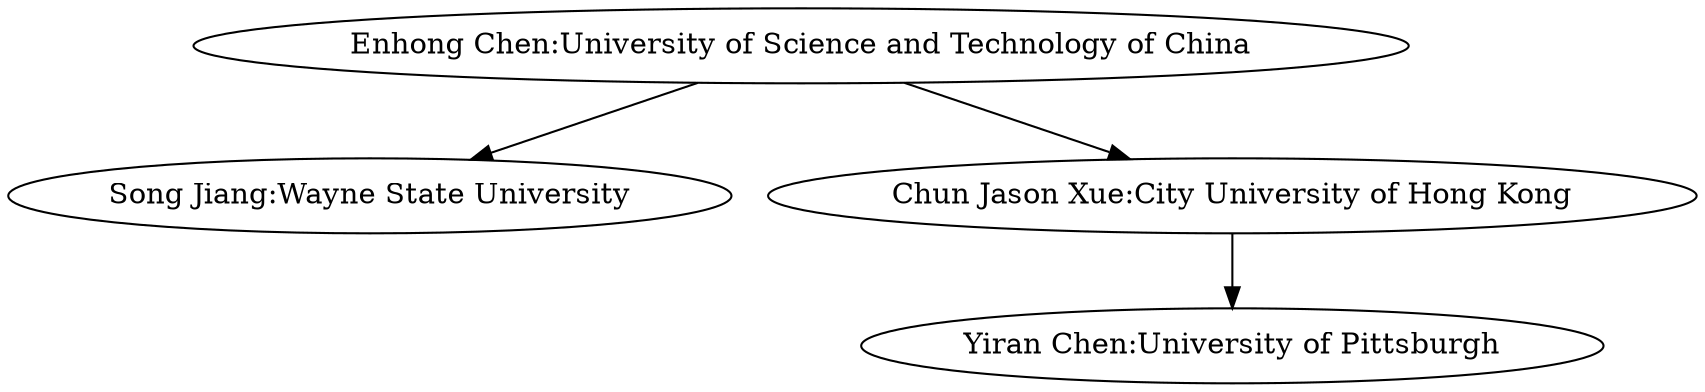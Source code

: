 strict digraph G{
"Enhong Chen:University of Science and Technology of China" -> "Song Jiang:Wayne State University"
"Chun Jason Xue:City University of Hong Kong" -> "Yiran Chen:University of Pittsburgh"
"Enhong Chen:University of Science and Technology of China" -> "Chun Jason Xue:City University of Hong Kong"
}